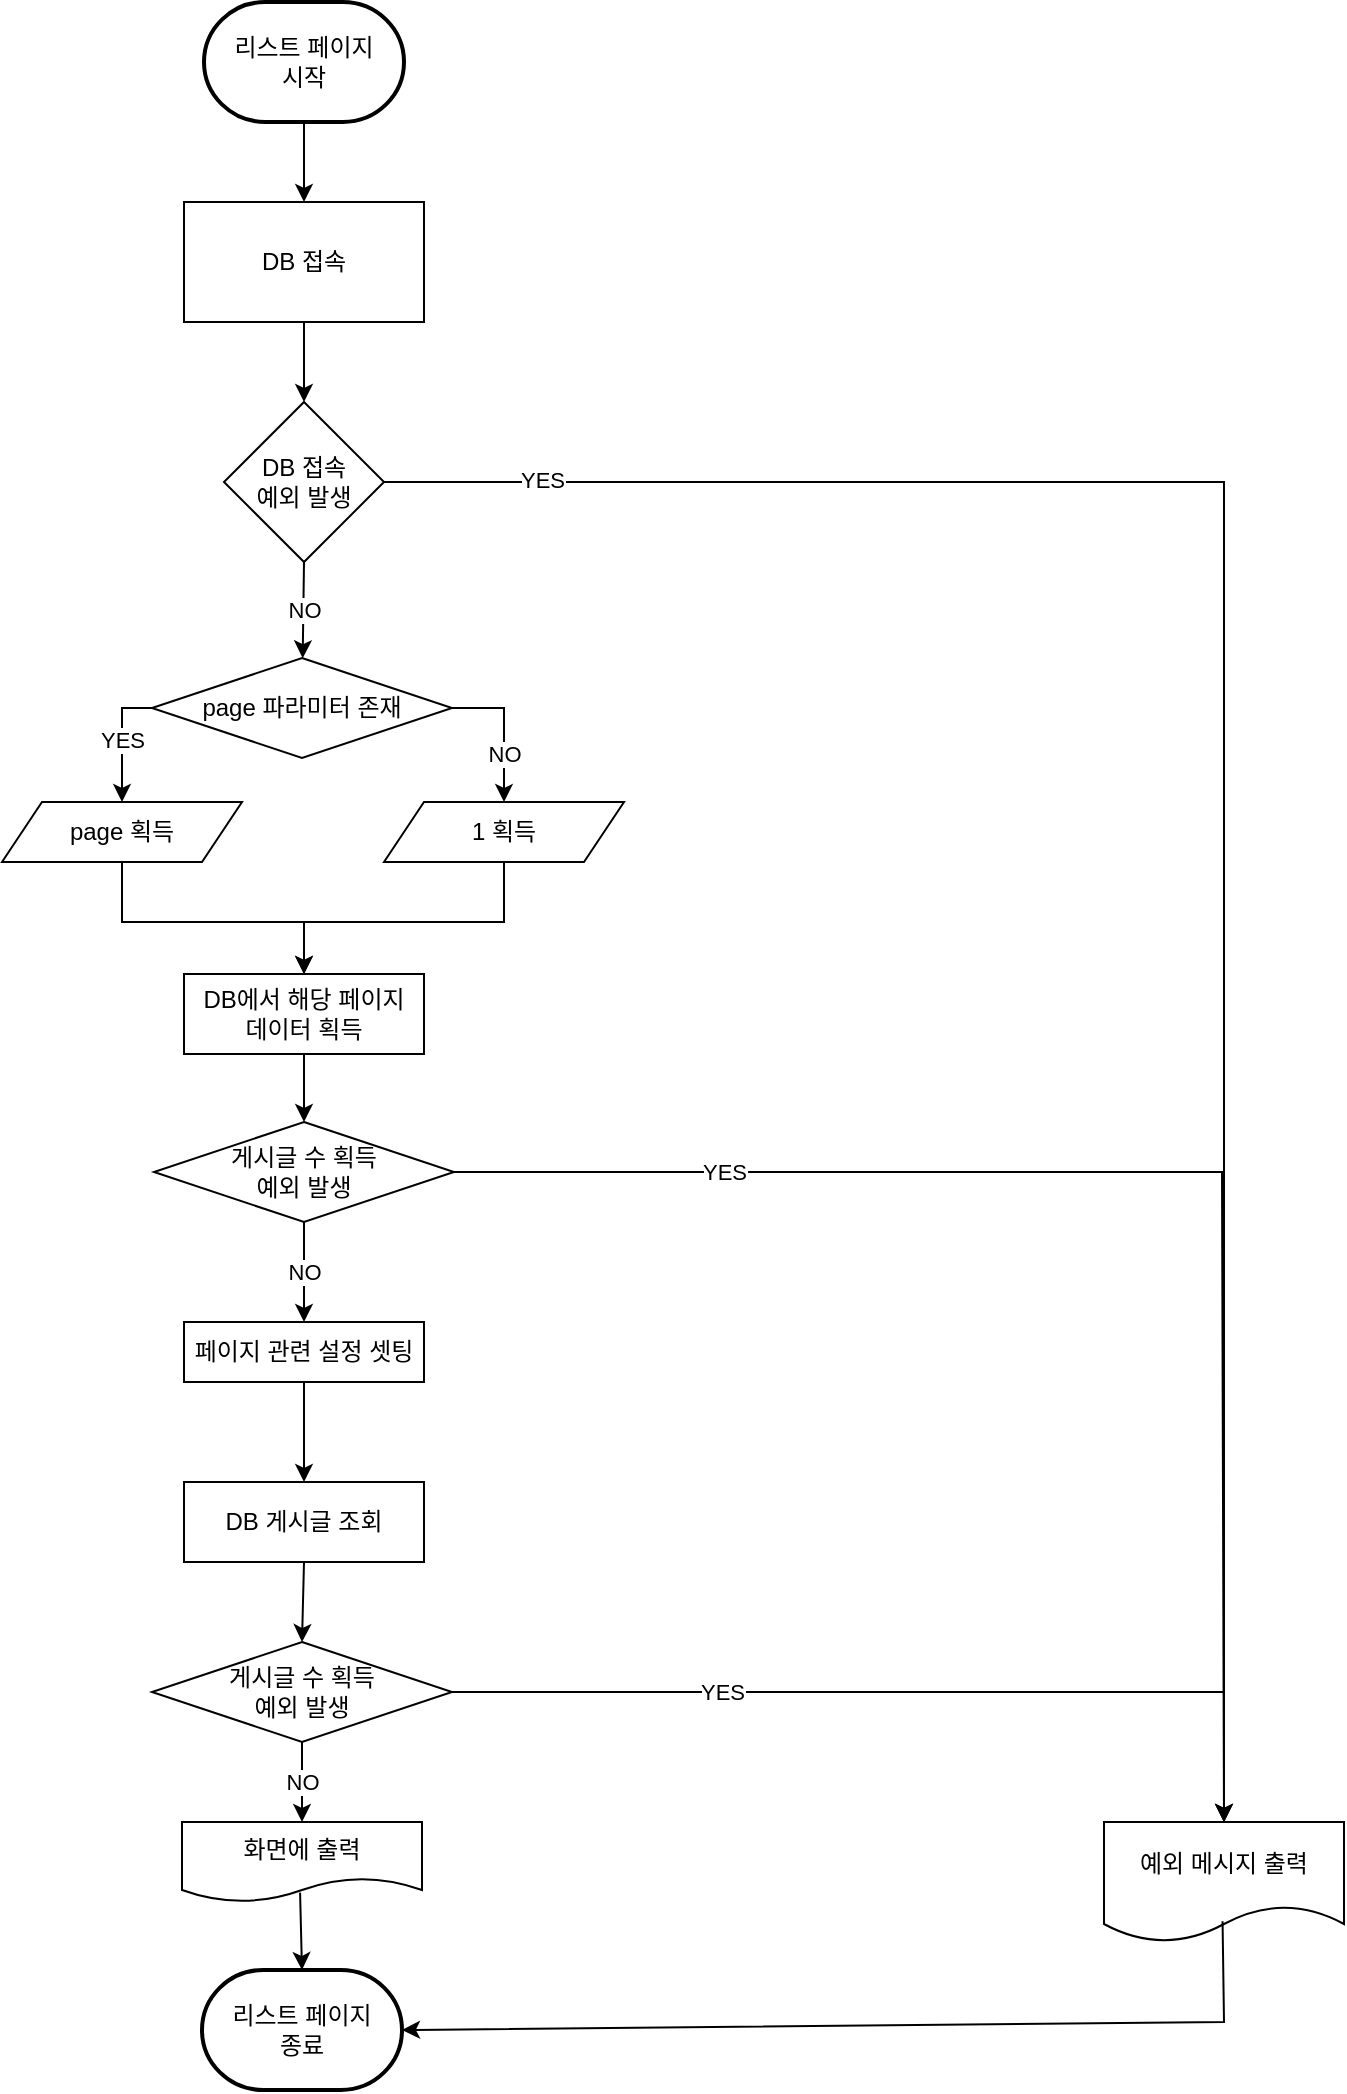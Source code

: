 <mxfile version="24.2.1" type="device">
  <diagram name="페이지-1" id="rjU-VVP6TRkrScF_vwcP">
    <mxGraphModel dx="1293" dy="1172" grid="1" gridSize="10" guides="1" tooltips="1" connect="1" arrows="1" fold="1" page="1" pageScale="1" pageWidth="827" pageHeight="1169" math="0" shadow="0">
      <root>
        <mxCell id="0" />
        <mxCell id="1" parent="0" />
        <mxCell id="uEbebmFXocKyvStYPWsL-3" value="리스트 페이지&lt;div&gt;시작&lt;/div&gt;" style="strokeWidth=2;html=1;shape=mxgraph.flowchart.terminator;whiteSpace=wrap;" vertex="1" parent="1">
          <mxGeometry x="1001" y="50" width="100" height="60" as="geometry" />
        </mxCell>
        <mxCell id="uEbebmFXocKyvStYPWsL-5" value="DB 접속" style="rounded=0;whiteSpace=wrap;html=1;" vertex="1" parent="1">
          <mxGeometry x="991" y="150" width="120" height="60" as="geometry" />
        </mxCell>
        <mxCell id="uEbebmFXocKyvStYPWsL-7" value="DB 접속&lt;div&gt;예외 발생&lt;/div&gt;" style="rhombus;whiteSpace=wrap;html=1;" vertex="1" parent="1">
          <mxGeometry x="1011" y="250" width="80" height="80" as="geometry" />
        </mxCell>
        <mxCell id="uEbebmFXocKyvStYPWsL-15" value="" style="endArrow=classic;html=1;rounded=0;exitX=0.5;exitY=1;exitDx=0;exitDy=0;exitPerimeter=0;entryX=0.5;entryY=0;entryDx=0;entryDy=0;" edge="1" parent="1" source="uEbebmFXocKyvStYPWsL-3" target="uEbebmFXocKyvStYPWsL-5">
          <mxGeometry width="50" height="50" relative="1" as="geometry">
            <mxPoint x="1020" y="330" as="sourcePoint" />
            <mxPoint x="1070" y="280" as="targetPoint" />
          </mxGeometry>
        </mxCell>
        <mxCell id="uEbebmFXocKyvStYPWsL-16" value="" style="endArrow=classic;html=1;rounded=0;exitX=0.5;exitY=1;exitDx=0;exitDy=0;entryX=0.5;entryY=0;entryDx=0;entryDy=0;" edge="1" parent="1" source="uEbebmFXocKyvStYPWsL-5" target="uEbebmFXocKyvStYPWsL-7">
          <mxGeometry width="50" height="50" relative="1" as="geometry">
            <mxPoint x="1020" y="330" as="sourcePoint" />
            <mxPoint x="1070" y="280" as="targetPoint" />
          </mxGeometry>
        </mxCell>
        <mxCell id="uEbebmFXocKyvStYPWsL-19" value="예외 메시지 출력" style="shape=document;whiteSpace=wrap;html=1;boundedLbl=1;" vertex="1" parent="1">
          <mxGeometry x="1451" y="960" width="120" height="60" as="geometry" />
        </mxCell>
        <mxCell id="uEbebmFXocKyvStYPWsL-21" value="리스트 페이지&lt;div&gt;종료&lt;/div&gt;" style="strokeWidth=2;html=1;shape=mxgraph.flowchart.terminator;whiteSpace=wrap;" vertex="1" parent="1">
          <mxGeometry x="1000" y="1034" width="100" height="60" as="geometry" />
        </mxCell>
        <mxCell id="uEbebmFXocKyvStYPWsL-22" value="" style="endArrow=classic;html=1;rounded=0;entryX=1;entryY=0.5;entryDx=0;entryDy=0;entryPerimeter=0;exitX=0.494;exitY=0.828;exitDx=0;exitDy=0;exitPerimeter=0;" edge="1" parent="1" source="uEbebmFXocKyvStYPWsL-19" target="uEbebmFXocKyvStYPWsL-21">
          <mxGeometry width="50" height="50" relative="1" as="geometry">
            <mxPoint x="1391" y="420" as="sourcePoint" />
            <mxPoint x="1101" y="653.36" as="targetPoint" />
            <Array as="points">
              <mxPoint x="1511" y="1060" />
            </Array>
          </mxGeometry>
        </mxCell>
        <mxCell id="uEbebmFXocKyvStYPWsL-23" value="page 획득" style="shape=parallelogram;perimeter=parallelogramPerimeter;whiteSpace=wrap;html=1;fixedSize=1;" vertex="1" parent="1">
          <mxGeometry x="900" y="450" width="120" height="30" as="geometry" />
        </mxCell>
        <mxCell id="uEbebmFXocKyvStYPWsL-24" value="page 파라미터 존재" style="rhombus;whiteSpace=wrap;html=1;" vertex="1" parent="1">
          <mxGeometry x="975" y="378" width="150" height="50" as="geometry" />
        </mxCell>
        <mxCell id="uEbebmFXocKyvStYPWsL-84" style="edgeStyle=orthogonalEdgeStyle;rounded=0;orthogonalLoop=1;jettySize=auto;html=1;exitX=0.5;exitY=1;exitDx=0;exitDy=0;entryX=0.5;entryY=0;entryDx=0;entryDy=0;" edge="1" parent="1" source="uEbebmFXocKyvStYPWsL-27" target="uEbebmFXocKyvStYPWsL-38">
          <mxGeometry relative="1" as="geometry">
            <Array as="points">
              <mxPoint x="1151" y="510" />
              <mxPoint x="1051" y="510" />
            </Array>
          </mxGeometry>
        </mxCell>
        <mxCell id="uEbebmFXocKyvStYPWsL-27" value="1 획득" style="shape=parallelogram;perimeter=parallelogramPerimeter;whiteSpace=wrap;html=1;fixedSize=1;" vertex="1" parent="1">
          <mxGeometry x="1091" y="450" width="120" height="30" as="geometry" />
        </mxCell>
        <mxCell id="uEbebmFXocKyvStYPWsL-29" value="" style="endArrow=classic;html=1;rounded=0;exitX=0;exitY=0.5;exitDx=0;exitDy=0;entryX=0.5;entryY=0;entryDx=0;entryDy=0;" edge="1" parent="1" source="uEbebmFXocKyvStYPWsL-24">
          <mxGeometry relative="1" as="geometry">
            <mxPoint x="975" y="403" as="sourcePoint" />
            <mxPoint x="960" y="450" as="targetPoint" />
            <Array as="points">
              <mxPoint x="960" y="403" />
            </Array>
          </mxGeometry>
        </mxCell>
        <mxCell id="uEbebmFXocKyvStYPWsL-30" value="YES" style="edgeLabel;resizable=0;html=1;;align=center;verticalAlign=middle;" connectable="0" vertex="1" parent="uEbebmFXocKyvStYPWsL-29">
          <mxGeometry relative="1" as="geometry" />
        </mxCell>
        <mxCell id="uEbebmFXocKyvStYPWsL-31" value="" style="endArrow=classic;html=1;rounded=0;exitX=1;exitY=0.5;exitDx=0;exitDy=0;entryX=0.5;entryY=0;entryDx=0;entryDy=0;" edge="1" parent="1" source="uEbebmFXocKyvStYPWsL-24" target="uEbebmFXocKyvStYPWsL-27">
          <mxGeometry relative="1" as="geometry">
            <mxPoint x="1183" y="403" as="sourcePoint" />
            <mxPoint x="1161" y="473" as="targetPoint" />
            <Array as="points">
              <mxPoint x="1151" y="403" />
            </Array>
          </mxGeometry>
        </mxCell>
        <mxCell id="uEbebmFXocKyvStYPWsL-32" value="NO" style="edgeLabel;resizable=0;html=1;;align=center;verticalAlign=middle;" connectable="0" vertex="1" parent="uEbebmFXocKyvStYPWsL-31">
          <mxGeometry relative="1" as="geometry">
            <mxPoint y="12" as="offset" />
          </mxGeometry>
        </mxCell>
        <mxCell id="uEbebmFXocKyvStYPWsL-34" value="" style="endArrow=classic;html=1;rounded=0;exitX=0.5;exitY=1;exitDx=0;exitDy=0;" edge="1" parent="1" source="uEbebmFXocKyvStYPWsL-7" target="uEbebmFXocKyvStYPWsL-24">
          <mxGeometry relative="1" as="geometry">
            <mxPoint x="1001" y="250" as="sourcePoint" />
            <mxPoint x="1101" y="250" as="targetPoint" />
          </mxGeometry>
        </mxCell>
        <mxCell id="uEbebmFXocKyvStYPWsL-35" value="NO" style="edgeLabel;resizable=0;html=1;;align=center;verticalAlign=middle;" connectable="0" vertex="1" parent="uEbebmFXocKyvStYPWsL-34">
          <mxGeometry relative="1" as="geometry" />
        </mxCell>
        <mxCell id="uEbebmFXocKyvStYPWsL-36" value="" style="endArrow=classic;html=1;rounded=0;exitX=1;exitY=0.5;exitDx=0;exitDy=0;entryX=0.5;entryY=0;entryDx=0;entryDy=0;" edge="1" parent="1" source="uEbebmFXocKyvStYPWsL-7" target="uEbebmFXocKyvStYPWsL-19">
          <mxGeometry relative="1" as="geometry">
            <mxPoint x="1001" y="250" as="sourcePoint" />
            <mxPoint x="1101" y="250" as="targetPoint" />
            <Array as="points">
              <mxPoint x="1511" y="290" />
            </Array>
          </mxGeometry>
        </mxCell>
        <mxCell id="uEbebmFXocKyvStYPWsL-37" value="YES" style="edgeLabel;resizable=0;html=1;;align=center;verticalAlign=middle;" connectable="0" vertex="1" parent="uEbebmFXocKyvStYPWsL-36">
          <mxGeometry relative="1" as="geometry">
            <mxPoint x="-341" y="-126" as="offset" />
          </mxGeometry>
        </mxCell>
        <mxCell id="uEbebmFXocKyvStYPWsL-38" value="DB에서 해당 페이지&lt;div&gt;데이터 획득&lt;/div&gt;" style="rounded=0;whiteSpace=wrap;html=1;" vertex="1" parent="1">
          <mxGeometry x="991" y="536" width="120" height="40" as="geometry" />
        </mxCell>
        <mxCell id="uEbebmFXocKyvStYPWsL-41" value="페이지 관련 설정 셋팅" style="rounded=0;whiteSpace=wrap;html=1;" vertex="1" parent="1">
          <mxGeometry x="991" y="710" width="120" height="30" as="geometry" />
        </mxCell>
        <mxCell id="uEbebmFXocKyvStYPWsL-44" value="DB 게시글 조회" style="rounded=0;whiteSpace=wrap;html=1;" vertex="1" parent="1">
          <mxGeometry x="991" y="790" width="120" height="40" as="geometry" />
        </mxCell>
        <mxCell id="uEbebmFXocKyvStYPWsL-45" value="화면에 출력" style="shape=document;whiteSpace=wrap;html=1;boundedLbl=1;" vertex="1" parent="1">
          <mxGeometry x="990" y="960" width="120" height="40" as="geometry" />
        </mxCell>
        <mxCell id="uEbebmFXocKyvStYPWsL-48" value="" style="endArrow=classic;html=1;rounded=0;exitX=0.5;exitY=1;exitDx=0;exitDy=0;entryX=0.5;entryY=0;entryDx=0;entryDy=0;" edge="1" parent="1" source="uEbebmFXocKyvStYPWsL-38" target="uEbebmFXocKyvStYPWsL-52">
          <mxGeometry width="50" height="50" relative="1" as="geometry">
            <mxPoint x="1061" y="520" as="sourcePoint" />
            <mxPoint x="1061" y="546" as="targetPoint" />
          </mxGeometry>
        </mxCell>
        <mxCell id="uEbebmFXocKyvStYPWsL-49" value="" style="endArrow=classic;html=1;rounded=0;exitX=0.5;exitY=1;exitDx=0;exitDy=0;entryX=0.5;entryY=0;entryDx=0;entryDy=0;" edge="1" parent="1" source="uEbebmFXocKyvStYPWsL-41" target="uEbebmFXocKyvStYPWsL-44">
          <mxGeometry width="50" height="50" relative="1" as="geometry">
            <mxPoint x="1160" y="1019" as="sourcePoint" />
            <mxPoint x="1210" y="969" as="targetPoint" />
          </mxGeometry>
        </mxCell>
        <mxCell id="uEbebmFXocKyvStYPWsL-51" value="" style="endArrow=classic;html=1;rounded=0;exitX=0.492;exitY=0.883;exitDx=0;exitDy=0;exitPerimeter=0;entryX=0.5;entryY=0;entryDx=0;entryDy=0;entryPerimeter=0;" edge="1" parent="1" source="uEbebmFXocKyvStYPWsL-45" target="uEbebmFXocKyvStYPWsL-21">
          <mxGeometry width="50" height="50" relative="1" as="geometry">
            <mxPoint x="1160" y="1019" as="sourcePoint" />
            <mxPoint x="1210" y="969" as="targetPoint" />
          </mxGeometry>
        </mxCell>
        <mxCell id="uEbebmFXocKyvStYPWsL-52" value="게시글 수 획득&lt;div&gt;예외 발생&lt;/div&gt;" style="rhombus;whiteSpace=wrap;html=1;" vertex="1" parent="1">
          <mxGeometry x="976" y="610" width="150" height="50" as="geometry" />
        </mxCell>
        <mxCell id="uEbebmFXocKyvStYPWsL-54" value="" style="endArrow=classic;html=1;rounded=0;exitX=1;exitY=0.5;exitDx=0;exitDy=0;" edge="1" parent="1" source="uEbebmFXocKyvStYPWsL-52">
          <mxGeometry x="-0.283" relative="1" as="geometry">
            <mxPoint x="1271" y="690" as="sourcePoint" />
            <mxPoint x="1511" y="960" as="targetPoint" />
            <Array as="points">
              <mxPoint x="1510" y="635" />
            </Array>
            <mxPoint as="offset" />
          </mxGeometry>
        </mxCell>
        <mxCell id="uEbebmFXocKyvStYPWsL-55" value="YES" style="edgeLabel;resizable=0;html=1;;align=center;verticalAlign=middle;" connectable="0" vertex="1" parent="uEbebmFXocKyvStYPWsL-54">
          <mxGeometry relative="1" as="geometry">
            <mxPoint x="-220" as="offset" />
          </mxGeometry>
        </mxCell>
        <mxCell id="uEbebmFXocKyvStYPWsL-56" value="" style="endArrow=classic;html=1;rounded=0;exitX=0.5;exitY=1;exitDx=0;exitDy=0;entryX=0.5;entryY=0;entryDx=0;entryDy=0;" edge="1" parent="1" source="uEbebmFXocKyvStYPWsL-52" target="uEbebmFXocKyvStYPWsL-41">
          <mxGeometry relative="1" as="geometry">
            <mxPoint x="1261" y="770" as="sourcePoint" />
            <mxPoint x="1361" y="770" as="targetPoint" />
          </mxGeometry>
        </mxCell>
        <mxCell id="uEbebmFXocKyvStYPWsL-57" value="NO" style="edgeLabel;resizable=0;html=1;;align=center;verticalAlign=middle;" connectable="0" vertex="1" parent="uEbebmFXocKyvStYPWsL-56">
          <mxGeometry relative="1" as="geometry" />
        </mxCell>
        <mxCell id="uEbebmFXocKyvStYPWsL-61" value="게시글 수 획득&lt;div&gt;예외 발생&lt;/div&gt;" style="rhombus;whiteSpace=wrap;html=1;" vertex="1" parent="1">
          <mxGeometry x="975" y="870" width="150" height="50" as="geometry" />
        </mxCell>
        <mxCell id="uEbebmFXocKyvStYPWsL-63" value="" style="endArrow=classic;html=1;rounded=0;exitX=1;exitY=0.5;exitDx=0;exitDy=0;" edge="1" parent="1">
          <mxGeometry relative="1" as="geometry">
            <mxPoint x="1125" y="895" as="sourcePoint" />
            <mxPoint x="1511" y="960" as="targetPoint" />
            <Array as="points">
              <mxPoint x="1511" y="895" />
            </Array>
          </mxGeometry>
        </mxCell>
        <mxCell id="uEbebmFXocKyvStYPWsL-64" value="YES" style="edgeLabel;resizable=0;html=1;;align=center;verticalAlign=middle;" connectable="0" vertex="1" parent="uEbebmFXocKyvStYPWsL-63">
          <mxGeometry relative="1" as="geometry">
            <mxPoint x="-91" as="offset" />
          </mxGeometry>
        </mxCell>
        <mxCell id="uEbebmFXocKyvStYPWsL-65" value="" style="endArrow=classic;html=1;rounded=0;exitX=0.5;exitY=1;exitDx=0;exitDy=0;entryX=0.5;entryY=0;entryDx=0;entryDy=0;" edge="1" parent="1" source="uEbebmFXocKyvStYPWsL-61" target="uEbebmFXocKyvStYPWsL-45">
          <mxGeometry relative="1" as="geometry">
            <mxPoint x="1221" y="800" as="sourcePoint" />
            <mxPoint x="1321" y="800" as="targetPoint" />
          </mxGeometry>
        </mxCell>
        <mxCell id="uEbebmFXocKyvStYPWsL-66" value="NO" style="edgeLabel;resizable=0;html=1;;align=center;verticalAlign=middle;" connectable="0" vertex="1" parent="uEbebmFXocKyvStYPWsL-65">
          <mxGeometry relative="1" as="geometry" />
        </mxCell>
        <mxCell id="uEbebmFXocKyvStYPWsL-67" value="" style="endArrow=classic;html=1;rounded=0;exitX=0.5;exitY=1;exitDx=0;exitDy=0;entryX=0.5;entryY=0;entryDx=0;entryDy=0;" edge="1" parent="1" source="uEbebmFXocKyvStYPWsL-44" target="uEbebmFXocKyvStYPWsL-61">
          <mxGeometry width="50" height="50" relative="1" as="geometry">
            <mxPoint x="1191" y="1040" as="sourcePoint" />
            <mxPoint x="1241" y="990" as="targetPoint" />
          </mxGeometry>
        </mxCell>
        <mxCell id="uEbebmFXocKyvStYPWsL-83" value="" style="endArrow=classic;html=1;rounded=0;exitX=0.5;exitY=1;exitDx=0;exitDy=0;entryX=0.5;entryY=0;entryDx=0;entryDy=0;" edge="1" parent="1" source="uEbebmFXocKyvStYPWsL-23" target="uEbebmFXocKyvStYPWsL-38">
          <mxGeometry width="50" height="50" relative="1" as="geometry">
            <mxPoint x="1200" y="580" as="sourcePoint" />
            <mxPoint x="1250" y="530" as="targetPoint" />
            <Array as="points">
              <mxPoint x="960" y="510" />
              <mxPoint x="1051" y="510" />
            </Array>
          </mxGeometry>
        </mxCell>
      </root>
    </mxGraphModel>
  </diagram>
</mxfile>
